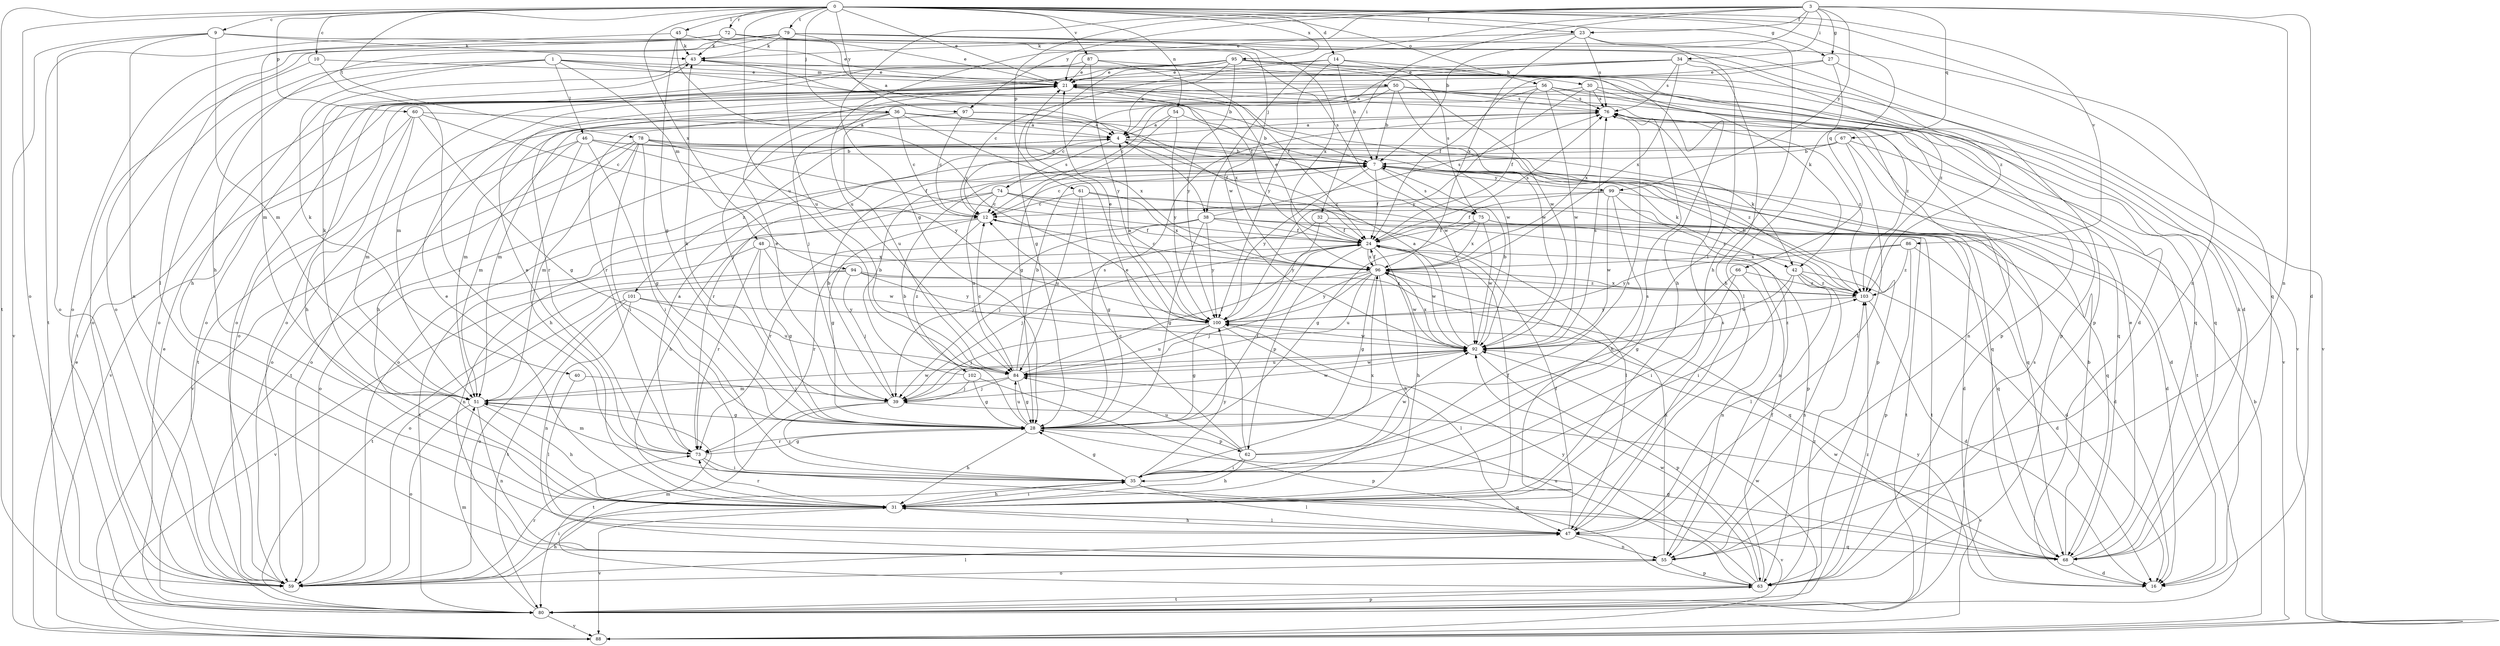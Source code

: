 strict digraph  {
0;
1;
3;
4;
7;
9;
10;
12;
14;
16;
21;
23;
24;
27;
28;
30;
31;
32;
34;
35;
36;
38;
39;
40;
42;
43;
45;
46;
47;
48;
50;
51;
54;
55;
56;
59;
60;
61;
62;
63;
66;
67;
68;
72;
73;
74;
75;
76;
78;
79;
80;
84;
86;
87;
88;
92;
94;
95;
96;
97;
99;
100;
101;
102;
103;
0 -> 9  [label=c];
0 -> 10  [label=c];
0 -> 14  [label=d];
0 -> 21  [label=e];
0 -> 23  [label=f];
0 -> 27  [label=g];
0 -> 36  [label=j];
0 -> 45  [label=l];
0 -> 54  [label=n];
0 -> 55  [label=n];
0 -> 56  [label=o];
0 -> 59  [label=o];
0 -> 60  [label=p];
0 -> 66  [label=q];
0 -> 72  [label=r];
0 -> 78  [label=t];
0 -> 79  [label=t];
0 -> 80  [label=t];
0 -> 84  [label=u];
0 -> 86  [label=v];
0 -> 87  [label=v];
0 -> 94  [label=x];
0 -> 95  [label=x];
0 -> 97  [label=y];
1 -> 7  [label=b];
1 -> 40  [label=k];
1 -> 42  [label=k];
1 -> 46  [label=l];
1 -> 48  [label=m];
1 -> 50  [label=m];
1 -> 59  [label=o];
1 -> 80  [label=t];
3 -> 7  [label=b];
3 -> 16  [label=d];
3 -> 21  [label=e];
3 -> 23  [label=f];
3 -> 27  [label=g];
3 -> 28  [label=g];
3 -> 32  [label=i];
3 -> 34  [label=i];
3 -> 38  [label=j];
3 -> 55  [label=n];
3 -> 61  [label=p];
3 -> 67  [label=q];
3 -> 97  [label=y];
3 -> 99  [label=y];
4 -> 7  [label=b];
4 -> 38  [label=j];
4 -> 42  [label=k];
4 -> 74  [label=s];
4 -> 80  [label=t];
4 -> 101  [label=z];
7 -> 12  [label=c];
7 -> 24  [label=f];
7 -> 42  [label=k];
7 -> 68  [label=q];
7 -> 75  [label=s];
7 -> 99  [label=y];
7 -> 100  [label=y];
9 -> 43  [label=k];
9 -> 51  [label=m];
9 -> 55  [label=n];
9 -> 59  [label=o];
9 -> 75  [label=s];
9 -> 88  [label=v];
10 -> 21  [label=e];
10 -> 35  [label=i];
10 -> 59  [label=o];
12 -> 24  [label=f];
12 -> 28  [label=g];
12 -> 80  [label=t];
12 -> 102  [label=z];
14 -> 7  [label=b];
14 -> 12  [label=c];
14 -> 21  [label=e];
14 -> 30  [label=h];
14 -> 75  [label=s];
14 -> 100  [label=y];
16 -> 100  [label=y];
21 -> 76  [label=s];
21 -> 92  [label=w];
21 -> 96  [label=x];
23 -> 31  [label=h];
23 -> 35  [label=i];
23 -> 43  [label=k];
23 -> 76  [label=s];
23 -> 84  [label=u];
23 -> 96  [label=x];
24 -> 21  [label=e];
24 -> 31  [label=h];
24 -> 39  [label=j];
24 -> 62  [label=p];
24 -> 73  [label=r];
24 -> 76  [label=s];
24 -> 92  [label=w];
24 -> 96  [label=x];
27 -> 21  [label=e];
27 -> 24  [label=f];
27 -> 47  [label=l];
27 -> 88  [label=v];
28 -> 7  [label=b];
28 -> 24  [label=f];
28 -> 31  [label=h];
28 -> 43  [label=k];
28 -> 62  [label=p];
28 -> 73  [label=r];
28 -> 76  [label=s];
28 -> 84  [label=u];
30 -> 63  [label=p];
30 -> 73  [label=r];
30 -> 76  [label=s];
30 -> 96  [label=x];
30 -> 100  [label=y];
30 -> 103  [label=z];
31 -> 21  [label=e];
31 -> 24  [label=f];
31 -> 35  [label=i];
31 -> 47  [label=l];
31 -> 73  [label=r];
31 -> 88  [label=v];
32 -> 24  [label=f];
32 -> 39  [label=j];
32 -> 80  [label=t];
32 -> 100  [label=y];
34 -> 4  [label=a];
34 -> 21  [label=e];
34 -> 31  [label=h];
34 -> 59  [label=o];
34 -> 76  [label=s];
34 -> 96  [label=x];
34 -> 103  [label=z];
35 -> 28  [label=g];
35 -> 31  [label=h];
35 -> 47  [label=l];
35 -> 76  [label=s];
35 -> 88  [label=v];
35 -> 96  [label=x];
35 -> 100  [label=y];
36 -> 4  [label=a];
36 -> 12  [label=c];
36 -> 31  [label=h];
36 -> 39  [label=j];
36 -> 51  [label=m];
36 -> 68  [label=q];
36 -> 84  [label=u];
36 -> 92  [label=w];
36 -> 96  [label=x];
38 -> 24  [label=f];
38 -> 28  [label=g];
38 -> 39  [label=j];
38 -> 47  [label=l];
38 -> 73  [label=r];
38 -> 76  [label=s];
38 -> 80  [label=t];
38 -> 100  [label=y];
39 -> 7  [label=b];
39 -> 21  [label=e];
39 -> 35  [label=i];
39 -> 80  [label=t];
39 -> 88  [label=v];
39 -> 92  [label=w];
40 -> 39  [label=j];
40 -> 47  [label=l];
42 -> 16  [label=d];
42 -> 35  [label=i];
42 -> 47  [label=l];
42 -> 55  [label=n];
42 -> 92  [label=w];
42 -> 103  [label=z];
43 -> 21  [label=e];
43 -> 24  [label=f];
43 -> 31  [label=h];
45 -> 21  [label=e];
45 -> 28  [label=g];
45 -> 43  [label=k];
45 -> 51  [label=m];
45 -> 100  [label=y];
46 -> 7  [label=b];
46 -> 31  [label=h];
46 -> 35  [label=i];
46 -> 51  [label=m];
46 -> 59  [label=o];
46 -> 68  [label=q];
46 -> 100  [label=y];
47 -> 24  [label=f];
47 -> 31  [label=h];
47 -> 55  [label=n];
47 -> 68  [label=q];
47 -> 76  [label=s];
48 -> 28  [label=g];
48 -> 55  [label=n];
48 -> 73  [label=r];
48 -> 92  [label=w];
48 -> 96  [label=x];
50 -> 7  [label=b];
50 -> 12  [label=c];
50 -> 59  [label=o];
50 -> 68  [label=q];
50 -> 73  [label=r];
50 -> 76  [label=s];
50 -> 88  [label=v];
50 -> 92  [label=w];
51 -> 28  [label=g];
51 -> 31  [label=h];
51 -> 43  [label=k];
51 -> 55  [label=n];
51 -> 59  [label=o];
51 -> 92  [label=w];
54 -> 4  [label=a];
54 -> 7  [label=b];
54 -> 28  [label=g];
54 -> 100  [label=y];
55 -> 59  [label=o];
55 -> 63  [label=p];
55 -> 96  [label=x];
56 -> 12  [label=c];
56 -> 24  [label=f];
56 -> 39  [label=j];
56 -> 63  [label=p];
56 -> 68  [label=q];
56 -> 76  [label=s];
56 -> 92  [label=w];
59 -> 31  [label=h];
59 -> 35  [label=i];
59 -> 47  [label=l];
59 -> 73  [label=r];
60 -> 4  [label=a];
60 -> 12  [label=c];
60 -> 28  [label=g];
60 -> 31  [label=h];
60 -> 51  [label=m];
60 -> 88  [label=v];
61 -> 12  [label=c];
61 -> 28  [label=g];
61 -> 68  [label=q];
61 -> 84  [label=u];
61 -> 96  [label=x];
62 -> 12  [label=c];
62 -> 21  [label=e];
62 -> 31  [label=h];
62 -> 35  [label=i];
62 -> 76  [label=s];
62 -> 84  [label=u];
62 -> 92  [label=w];
63 -> 24  [label=f];
63 -> 51  [label=m];
63 -> 80  [label=t];
63 -> 84  [label=u];
63 -> 92  [label=w];
63 -> 100  [label=y];
63 -> 103  [label=z];
66 -> 28  [label=g];
66 -> 35  [label=i];
66 -> 55  [label=n];
66 -> 103  [label=z];
67 -> 7  [label=b];
67 -> 16  [label=d];
67 -> 47  [label=l];
67 -> 59  [label=o];
67 -> 73  [label=r];
67 -> 80  [label=t];
68 -> 7  [label=b];
68 -> 16  [label=d];
68 -> 21  [label=e];
68 -> 28  [label=g];
68 -> 43  [label=k];
68 -> 92  [label=w];
72 -> 21  [label=e];
72 -> 43  [label=k];
72 -> 59  [label=o];
72 -> 80  [label=t];
72 -> 92  [label=w];
72 -> 103  [label=z];
73 -> 4  [label=a];
73 -> 21  [label=e];
73 -> 28  [label=g];
73 -> 35  [label=i];
73 -> 51  [label=m];
73 -> 68  [label=q];
74 -> 12  [label=c];
74 -> 16  [label=d];
74 -> 31  [label=h];
74 -> 59  [label=o];
74 -> 63  [label=p];
74 -> 84  [label=u];
74 -> 103  [label=z];
75 -> 16  [label=d];
75 -> 24  [label=f];
75 -> 28  [label=g];
75 -> 68  [label=q];
75 -> 92  [label=w];
75 -> 96  [label=x];
76 -> 4  [label=a];
76 -> 51  [label=m];
76 -> 55  [label=n];
76 -> 103  [label=z];
78 -> 7  [label=b];
78 -> 24  [label=f];
78 -> 28  [label=g];
78 -> 35  [label=i];
78 -> 51  [label=m];
78 -> 59  [label=o];
78 -> 63  [label=p];
78 -> 88  [label=v];
78 -> 103  [label=z];
79 -> 4  [label=a];
79 -> 16  [label=d];
79 -> 31  [label=h];
79 -> 43  [label=k];
79 -> 47  [label=l];
79 -> 59  [label=o];
79 -> 68  [label=q];
79 -> 84  [label=u];
79 -> 96  [label=x];
80 -> 21  [label=e];
80 -> 51  [label=m];
80 -> 63  [label=p];
80 -> 76  [label=s];
80 -> 88  [label=v];
80 -> 92  [label=w];
80 -> 103  [label=z];
84 -> 7  [label=b];
84 -> 12  [label=c];
84 -> 24  [label=f];
84 -> 28  [label=g];
84 -> 39  [label=j];
84 -> 51  [label=m];
84 -> 92  [label=w];
86 -> 16  [label=d];
86 -> 63  [label=p];
86 -> 96  [label=x];
86 -> 100  [label=y];
86 -> 103  [label=z];
87 -> 16  [label=d];
87 -> 21  [label=e];
87 -> 24  [label=f];
87 -> 59  [label=o];
87 -> 100  [label=y];
88 -> 7  [label=b];
88 -> 21  [label=e];
92 -> 4  [label=a];
92 -> 7  [label=b];
92 -> 63  [label=p];
92 -> 76  [label=s];
92 -> 84  [label=u];
92 -> 96  [label=x];
92 -> 103  [label=z];
94 -> 39  [label=j];
94 -> 68  [label=q];
94 -> 80  [label=t];
94 -> 88  [label=v];
94 -> 100  [label=y];
94 -> 103  [label=z];
95 -> 4  [label=a];
95 -> 21  [label=e];
95 -> 28  [label=g];
95 -> 31  [label=h];
95 -> 51  [label=m];
95 -> 59  [label=o];
95 -> 63  [label=p];
95 -> 88  [label=v];
95 -> 92  [label=w];
95 -> 100  [label=y];
96 -> 12  [label=c];
96 -> 24  [label=f];
96 -> 28  [label=g];
96 -> 31  [label=h];
96 -> 39  [label=j];
96 -> 59  [label=o];
96 -> 84  [label=u];
96 -> 92  [label=w];
96 -> 100  [label=y];
96 -> 103  [label=z];
97 -> 4  [label=a];
97 -> 12  [label=c];
97 -> 24  [label=f];
97 -> 80  [label=t];
99 -> 12  [label=c];
99 -> 16  [label=d];
99 -> 24  [label=f];
99 -> 31  [label=h];
99 -> 55  [label=n];
99 -> 92  [label=w];
100 -> 4  [label=a];
100 -> 21  [label=e];
100 -> 28  [label=g];
100 -> 39  [label=j];
100 -> 47  [label=l];
100 -> 84  [label=u];
100 -> 92  [label=w];
101 -> 55  [label=n];
101 -> 59  [label=o];
101 -> 80  [label=t];
101 -> 84  [label=u];
101 -> 100  [label=y];
102 -> 7  [label=b];
102 -> 28  [label=g];
102 -> 39  [label=j];
102 -> 63  [label=p];
103 -> 7  [label=b];
103 -> 16  [label=d];
103 -> 96  [label=x];
103 -> 100  [label=y];
}
